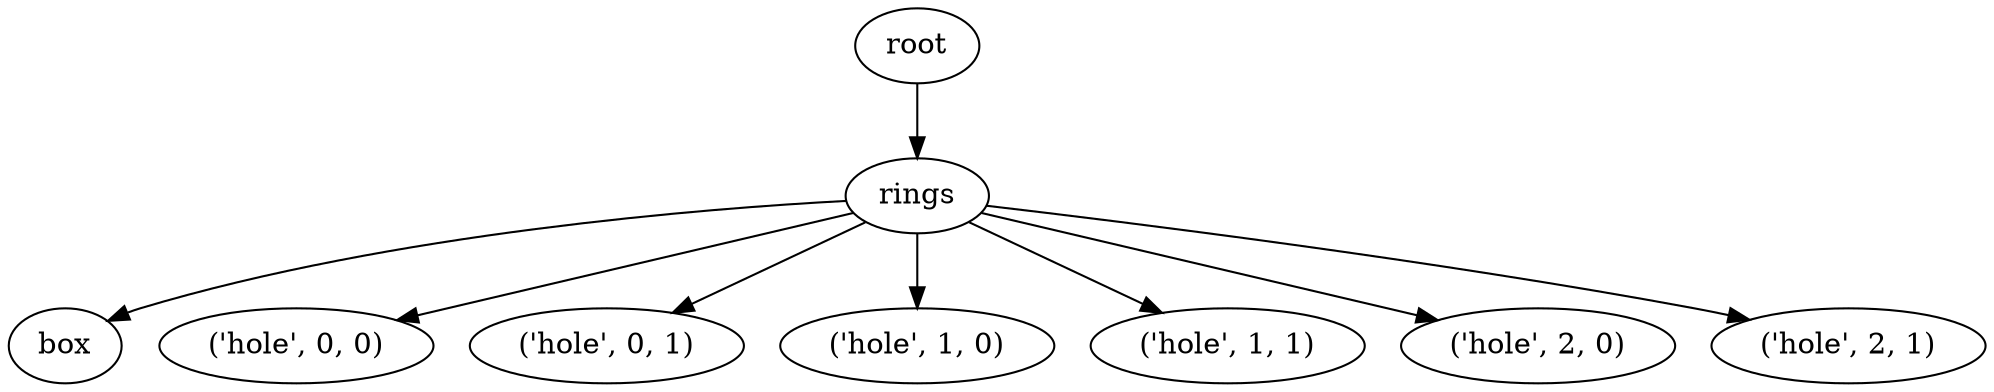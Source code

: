 digraph rings {
    root_10 [label="root"];
    rings_11 [label="rings"];
    box_12 [label="box"];
    hole_13 [label="\('hole',\ 0,\ 0\)"];
    hole_14 [label="\('hole',\ 0,\ 1\)"];
    hole_15 [label="\('hole',\ 1,\ 0\)"];
    hole_16 [label="\('hole',\ 1,\ 1\)"];
    hole_17 [label="\('hole',\ 2,\ 0\)"];
    hole_18 [label="\('hole',\ 2,\ 1\)"];
    root_10 -> rings_11;
    rings_11 -> box_12;
    rings_11 -> hole_13;
    rings_11 -> hole_14;
    rings_11 -> hole_15;
    rings_11 -> hole_16;
    rings_11 -> hole_17;
    rings_11 -> hole_18;
}
